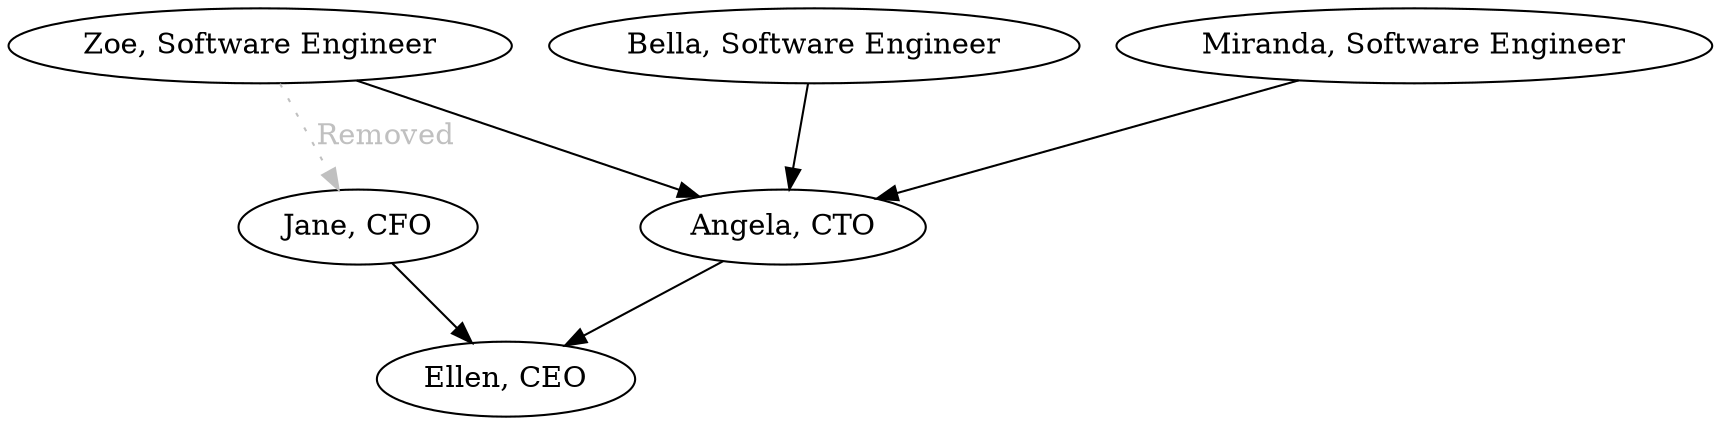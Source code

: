 digraph {
  ceo[label="Ellen, CEO"];
  cfo[label="Jane, CFO"];
  cto[label="Angela, CTO"];
  engineer_1[label="Bella, Software Engineer"];
  engineer_2[label="Miranda, Software Engineer"];
  engineer_3[label="Zoe, Software Engineer"];


  cto-> ceo;
  cfo -> ceo;
  engineer_1 -> cto;
  engineer_2 -> cto;
  engineer_3 -> cto;
  engineer_3 -> cfo[style="dotted", label="Removed", color="gray", fontcolor="grey"];
}
